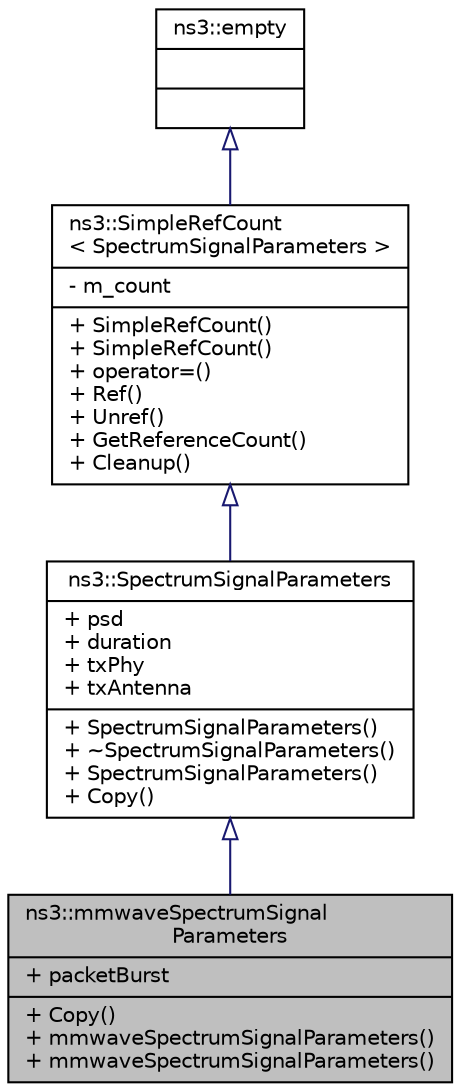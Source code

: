 digraph "ns3::mmwaveSpectrumSignalParameters"
{
  edge [fontname="Helvetica",fontsize="10",labelfontname="Helvetica",labelfontsize="10"];
  node [fontname="Helvetica",fontsize="10",shape=record];
  Node1 [label="{ns3::mmwaveSpectrumSignal\lParameters\n|+ packetBurst\l|+ Copy()\l+ mmwaveSpectrumSignalParameters()\l+ mmwaveSpectrumSignalParameters()\l}",height=0.2,width=0.4,color="black", fillcolor="grey75", style="filled", fontcolor="black"];
  Node2 -> Node1 [dir="back",color="midnightblue",fontsize="10",style="solid",arrowtail="onormal"];
  Node2 [label="{ns3::SpectrumSignalParameters\n|+ psd\l+ duration\l+ txPhy\l+ txAntenna\l|+ SpectrumSignalParameters()\l+ ~SpectrumSignalParameters()\l+ SpectrumSignalParameters()\l+ Copy()\l}",height=0.2,width=0.4,color="black", fillcolor="white", style="filled",URL="$dc/d7f/structns3_1_1SpectrumSignalParameters.html"];
  Node3 -> Node2 [dir="back",color="midnightblue",fontsize="10",style="solid",arrowtail="onormal"];
  Node3 [label="{ns3::SimpleRefCount\l\< SpectrumSignalParameters \>\n|- m_count\l|+ SimpleRefCount()\l+ SimpleRefCount()\l+ operator=()\l+ Ref()\l+ Unref()\l+ GetReferenceCount()\l+ Cleanup()\l}",height=0.2,width=0.4,color="black", fillcolor="white", style="filled",URL="$da/da1/classns3_1_1SimpleRefCount.html"];
  Node4 -> Node3 [dir="back",color="midnightblue",fontsize="10",style="solid",arrowtail="onormal"];
  Node4 [label="{ns3::empty\n||}",height=0.2,width=0.4,color="black", fillcolor="white", style="filled",URL="$d9/d6a/classns3_1_1empty.html",tooltip="make Callback use a separate empty type "];
}
